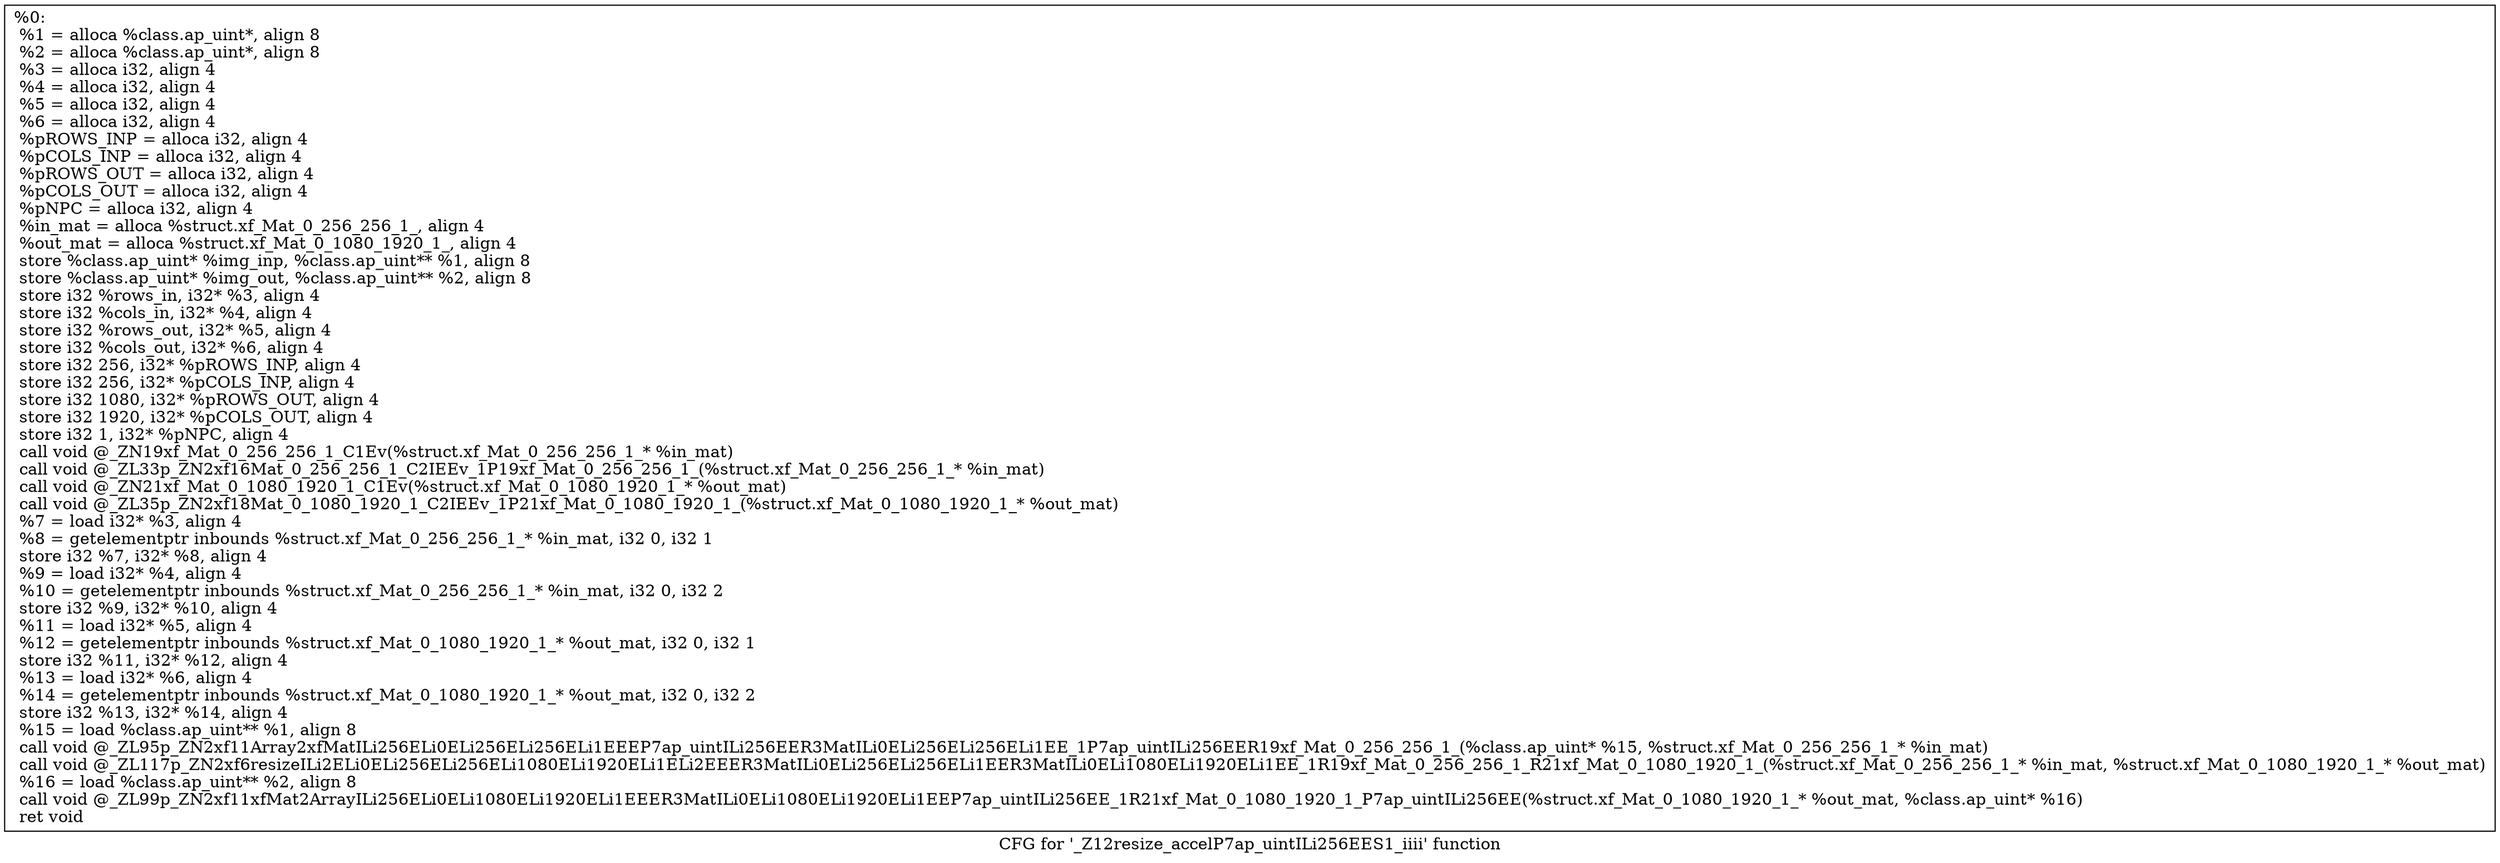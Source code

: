 digraph "CFG for '_Z12resize_accelP7ap_uintILi256EES1_iiii' function" {
	label="CFG for '_Z12resize_accelP7ap_uintILi256EES1_iiii' function";

	Node0x18b0440 [shape=record,label="{%0:\l  %1 = alloca %class.ap_uint*, align 8\l  %2 = alloca %class.ap_uint*, align 8\l  %3 = alloca i32, align 4\l  %4 = alloca i32, align 4\l  %5 = alloca i32, align 4\l  %6 = alloca i32, align 4\l  %pROWS_INP = alloca i32, align 4\l  %pCOLS_INP = alloca i32, align 4\l  %pROWS_OUT = alloca i32, align 4\l  %pCOLS_OUT = alloca i32, align 4\l  %pNPC = alloca i32, align 4\l  %in_mat = alloca %struct.xf_Mat_0_256_256_1_, align 4\l  %out_mat = alloca %struct.xf_Mat_0_1080_1920_1_, align 4\l  store %class.ap_uint* %img_inp, %class.ap_uint** %1, align 8\l  store %class.ap_uint* %img_out, %class.ap_uint** %2, align 8\l  store i32 %rows_in, i32* %3, align 4\l  store i32 %cols_in, i32* %4, align 4\l  store i32 %rows_out, i32* %5, align 4\l  store i32 %cols_out, i32* %6, align 4\l  store i32 256, i32* %pROWS_INP, align 4\l  store i32 256, i32* %pCOLS_INP, align 4\l  store i32 1080, i32* %pROWS_OUT, align 4\l  store i32 1920, i32* %pCOLS_OUT, align 4\l  store i32 1, i32* %pNPC, align 4\l  call void @_ZN19xf_Mat_0_256_256_1_C1Ev(%struct.xf_Mat_0_256_256_1_* %in_mat)\l  call void @_ZL33p_ZN2xf16Mat_0_256_256_1_C2IEEv_1P19xf_Mat_0_256_256_1_(%struct.xf_Mat_0_256_256_1_* %in_mat)\l  call void @_ZN21xf_Mat_0_1080_1920_1_C1Ev(%struct.xf_Mat_0_1080_1920_1_* %out_mat)\l  call void @_ZL35p_ZN2xf18Mat_0_1080_1920_1_C2IEEv_1P21xf_Mat_0_1080_1920_1_(%struct.xf_Mat_0_1080_1920_1_* %out_mat)\l  %7 = load i32* %3, align 4\l  %8 = getelementptr inbounds %struct.xf_Mat_0_256_256_1_* %in_mat, i32 0, i32 1\l  store i32 %7, i32* %8, align 4\l  %9 = load i32* %4, align 4\l  %10 = getelementptr inbounds %struct.xf_Mat_0_256_256_1_* %in_mat, i32 0, i32 2\l  store i32 %9, i32* %10, align 4\l  %11 = load i32* %5, align 4\l  %12 = getelementptr inbounds %struct.xf_Mat_0_1080_1920_1_* %out_mat, i32 0, i32 1\l  store i32 %11, i32* %12, align 4\l  %13 = load i32* %6, align 4\l  %14 = getelementptr inbounds %struct.xf_Mat_0_1080_1920_1_* %out_mat, i32 0, i32 2\l  store i32 %13, i32* %14, align 4\l  %15 = load %class.ap_uint** %1, align 8\l  call void @_ZL95p_ZN2xf11Array2xfMatILi256ELi0ELi256ELi256ELi1EEEP7ap_uintILi256EER3MatILi0ELi256ELi256ELi1EE_1P7ap_uintILi256EER19xf_Mat_0_256_256_1_(%class.ap_uint* %15, %struct.xf_Mat_0_256_256_1_* %in_mat)\l  call void @_ZL117p_ZN2xf6resizeILi2ELi0ELi256ELi256ELi1080ELi1920ELi1ELi2EEER3MatILi0ELi256ELi256ELi1EER3MatILi0ELi1080ELi1920ELi1EE_1R19xf_Mat_0_256_256_1_R21xf_Mat_0_1080_1920_1_(%struct.xf_Mat_0_256_256_1_* %in_mat, %struct.xf_Mat_0_1080_1920_1_* %out_mat)\l  %16 = load %class.ap_uint** %2, align 8\l  call void @_ZL99p_ZN2xf11xfMat2ArrayILi256ELi0ELi1080ELi1920ELi1EEER3MatILi0ELi1080ELi1920ELi1EEP7ap_uintILi256EE_1R21xf_Mat_0_1080_1920_1_P7ap_uintILi256EE(%struct.xf_Mat_0_1080_1920_1_* %out_mat, %class.ap_uint* %16)\l  ret void\l}"];
}
